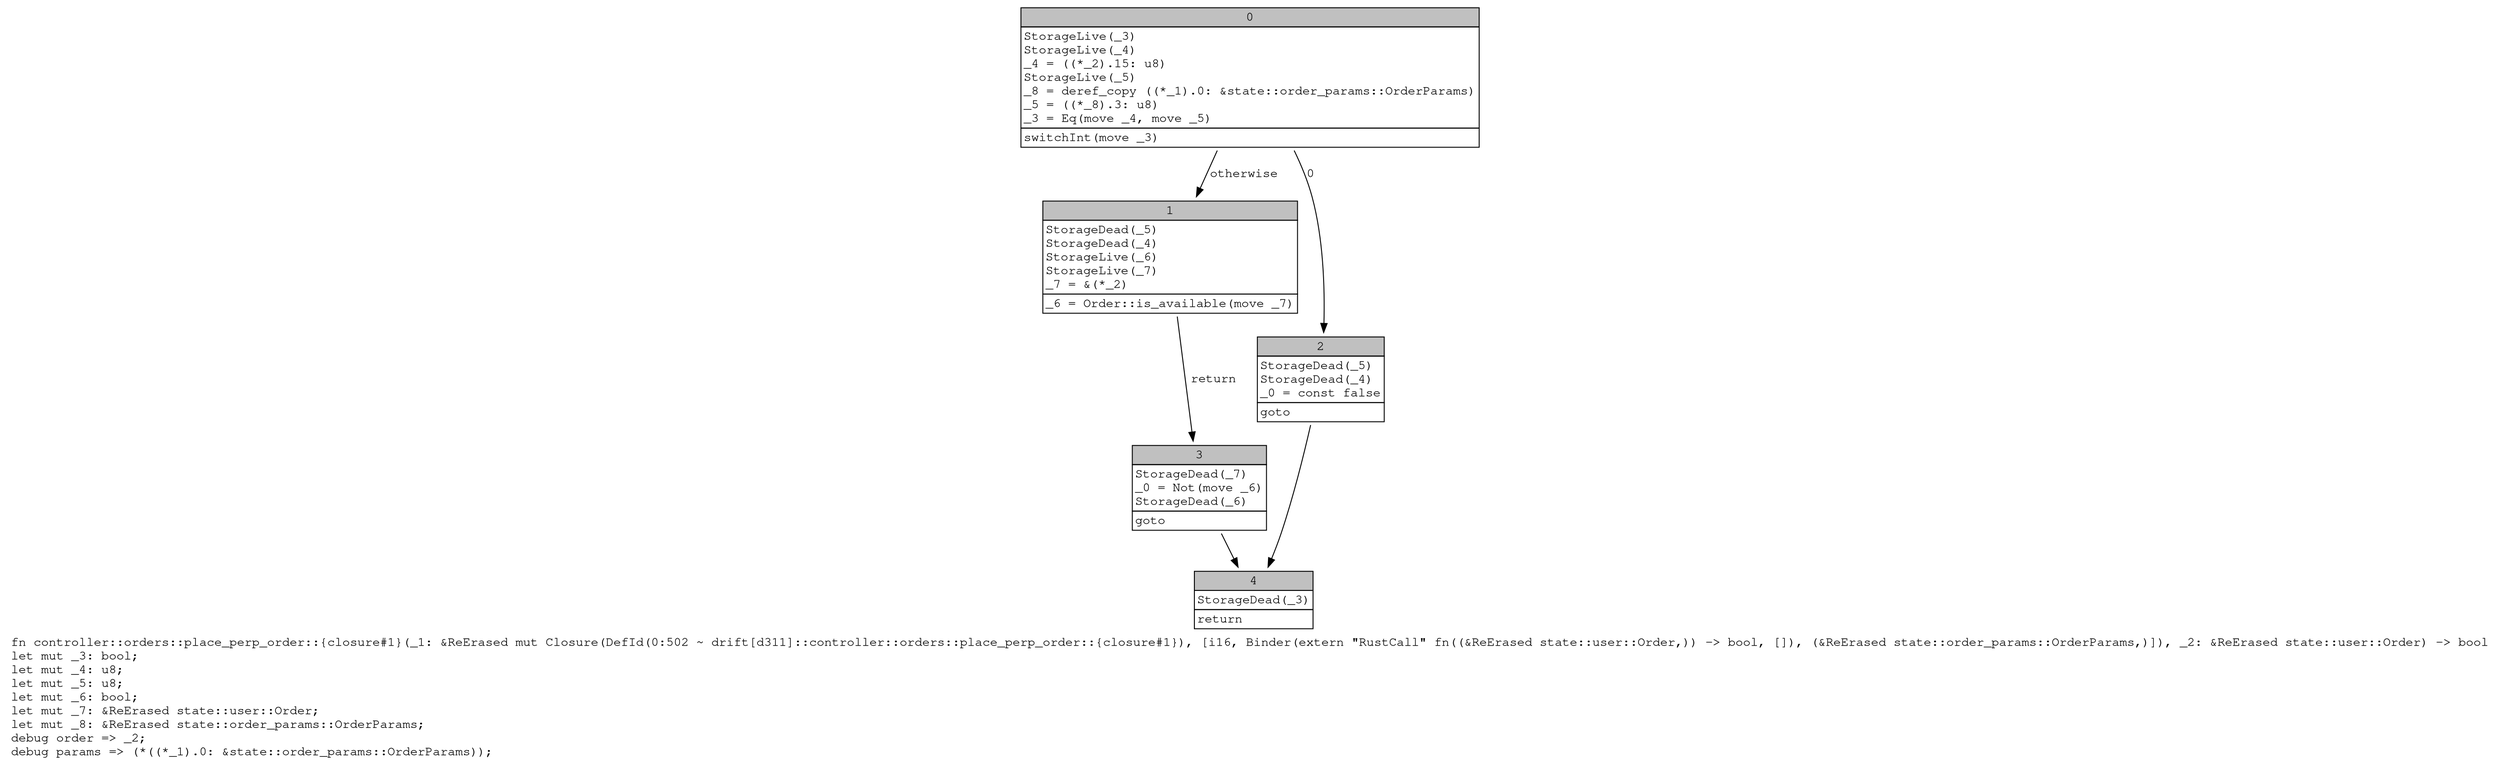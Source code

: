 digraph Mir_0_502 {
    graph [fontname="Courier, monospace"];
    node [fontname="Courier, monospace"];
    edge [fontname="Courier, monospace"];
    label=<fn controller::orders::place_perp_order::{closure#1}(_1: &amp;ReErased mut Closure(DefId(0:502 ~ drift[d311]::controller::orders::place_perp_order::{closure#1}), [i16, Binder(extern &quot;RustCall&quot; fn((&amp;ReErased state::user::Order,)) -&gt; bool, []), (&amp;ReErased state::order_params::OrderParams,)]), _2: &amp;ReErased state::user::Order) -&gt; bool<br align="left"/>let mut _3: bool;<br align="left"/>let mut _4: u8;<br align="left"/>let mut _5: u8;<br align="left"/>let mut _6: bool;<br align="left"/>let mut _7: &amp;ReErased state::user::Order;<br align="left"/>let mut _8: &amp;ReErased state::order_params::OrderParams;<br align="left"/>debug order =&gt; _2;<br align="left"/>debug params =&gt; (*((*_1).0: &amp;state::order_params::OrderParams));<br align="left"/>>;
    bb0__0_502 [shape="none", label=<<table border="0" cellborder="1" cellspacing="0"><tr><td bgcolor="gray" align="center" colspan="1">0</td></tr><tr><td align="left" balign="left">StorageLive(_3)<br/>StorageLive(_4)<br/>_4 = ((*_2).15: u8)<br/>StorageLive(_5)<br/>_8 = deref_copy ((*_1).0: &amp;state::order_params::OrderParams)<br/>_5 = ((*_8).3: u8)<br/>_3 = Eq(move _4, move _5)<br/></td></tr><tr><td align="left">switchInt(move _3)</td></tr></table>>];
    bb1__0_502 [shape="none", label=<<table border="0" cellborder="1" cellspacing="0"><tr><td bgcolor="gray" align="center" colspan="1">1</td></tr><tr><td align="left" balign="left">StorageDead(_5)<br/>StorageDead(_4)<br/>StorageLive(_6)<br/>StorageLive(_7)<br/>_7 = &amp;(*_2)<br/></td></tr><tr><td align="left">_6 = Order::is_available(move _7)</td></tr></table>>];
    bb2__0_502 [shape="none", label=<<table border="0" cellborder="1" cellspacing="0"><tr><td bgcolor="gray" align="center" colspan="1">2</td></tr><tr><td align="left" balign="left">StorageDead(_5)<br/>StorageDead(_4)<br/>_0 = const false<br/></td></tr><tr><td align="left">goto</td></tr></table>>];
    bb3__0_502 [shape="none", label=<<table border="0" cellborder="1" cellspacing="0"><tr><td bgcolor="gray" align="center" colspan="1">3</td></tr><tr><td align="left" balign="left">StorageDead(_7)<br/>_0 = Not(move _6)<br/>StorageDead(_6)<br/></td></tr><tr><td align="left">goto</td></tr></table>>];
    bb4__0_502 [shape="none", label=<<table border="0" cellborder="1" cellspacing="0"><tr><td bgcolor="gray" align="center" colspan="1">4</td></tr><tr><td align="left" balign="left">StorageDead(_3)<br/></td></tr><tr><td align="left">return</td></tr></table>>];
    bb0__0_502 -> bb2__0_502 [label="0"];
    bb0__0_502 -> bb1__0_502 [label="otherwise"];
    bb1__0_502 -> bb3__0_502 [label="return"];
    bb2__0_502 -> bb4__0_502 [label=""];
    bb3__0_502 -> bb4__0_502 [label=""];
}
